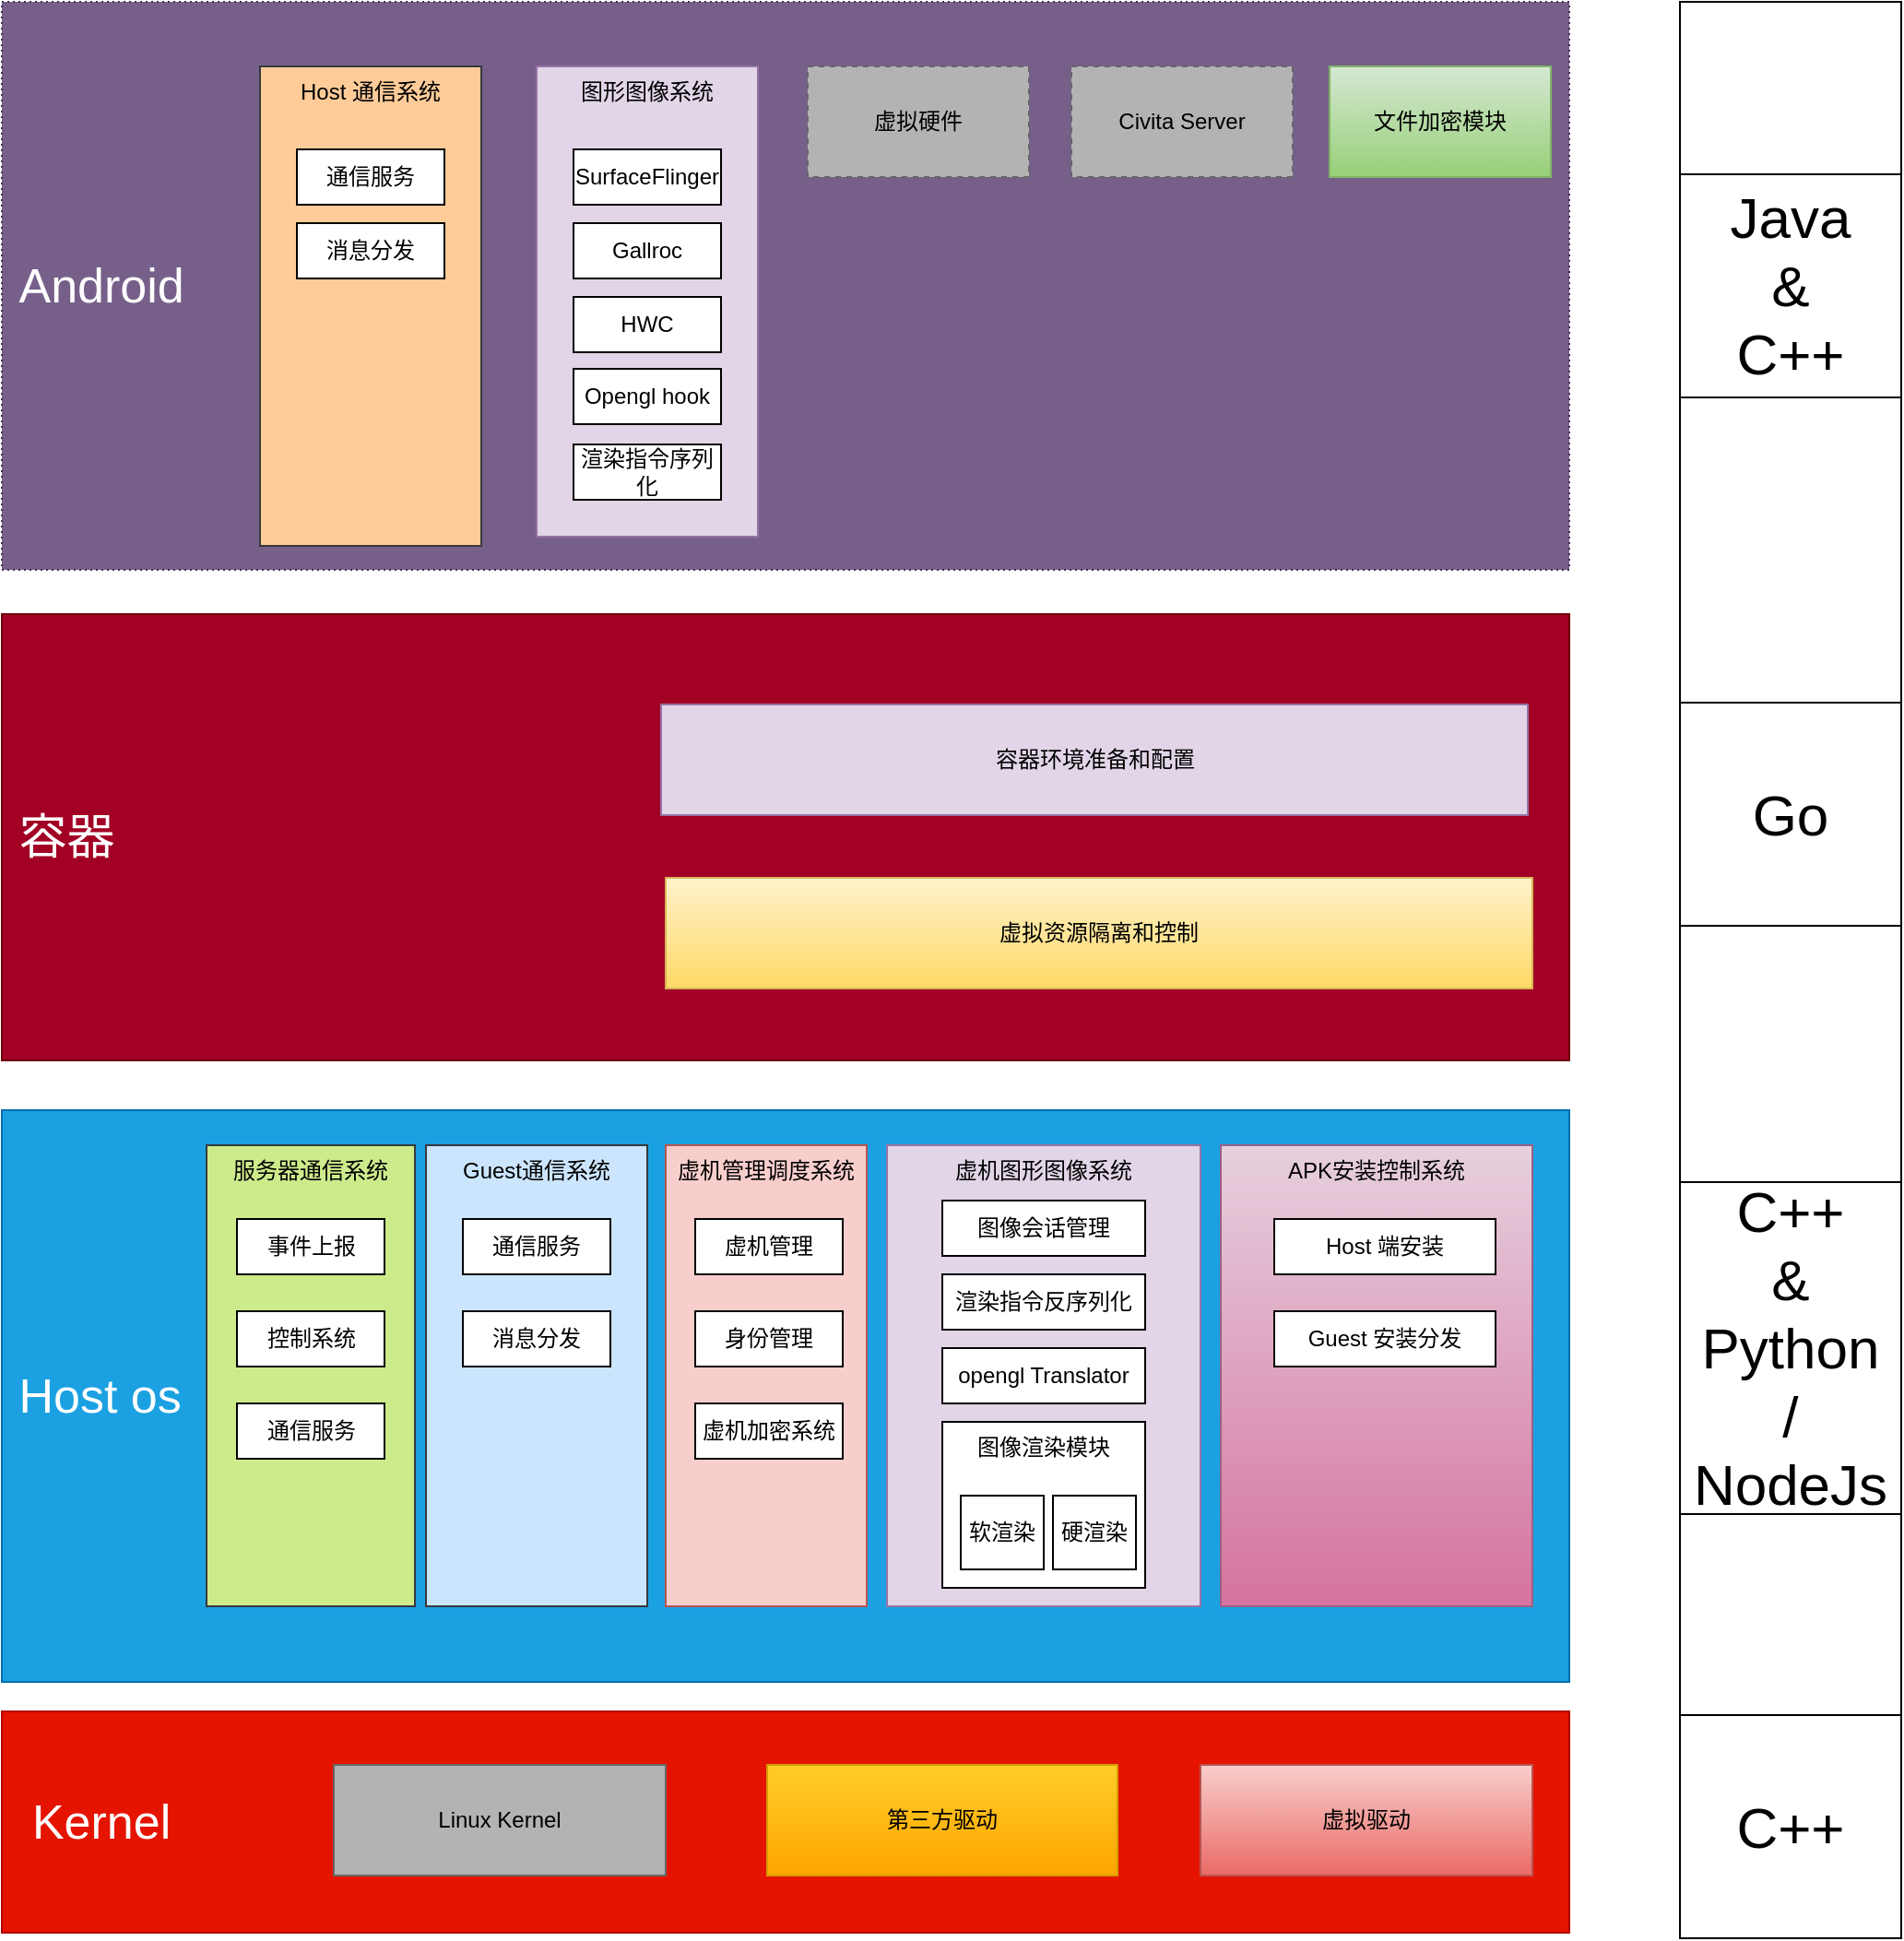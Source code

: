 <mxfile version="14.2.9" type="github">
  <diagram id="prtHgNgQTEPvFCAcTncT" name="Page-1">
    <mxGraphModel dx="1426" dy="890" grid="1" gridSize="10" guides="1" tooltips="1" connect="1" arrows="1" fold="1" page="1" pageScale="1" pageWidth="1100" pageHeight="850" math="0" shadow="0">
      <root>
        <mxCell id="0" />
        <mxCell id="1" parent="0" />
        <mxCell id="uRUTE57Q-J2DXaSNJVPR-22" value="&lt;font style=&quot;font-size: 26px&quot;&gt;&amp;nbsp; Kernel&lt;/font&gt;" style="rounded=0;whiteSpace=wrap;html=1;align=left;fillColor=#e51400;strokeColor=#B20000;fontColor=#ffffff;" parent="1" vertex="1">
          <mxGeometry x="40" y="1017" width="850" height="120" as="geometry" />
        </mxCell>
        <mxCell id="uRUTE57Q-J2DXaSNJVPR-25" value="&lt;span style=&quot;font-size: 26px&quot;&gt;&amp;nbsp;Host os&lt;/span&gt;" style="rounded=0;whiteSpace=wrap;html=1;align=left;fillColor=#1ba1e2;strokeColor=#006EAF;fontColor=#ffffff;" parent="1" vertex="1">
          <mxGeometry x="40" y="691" width="850" height="310" as="geometry" />
        </mxCell>
        <mxCell id="uRUTE57Q-J2DXaSNJVPR-26" value="Linux Kernel" style="rounded=0;whiteSpace=wrap;html=1;gradientColor=#b3b3b3;strokeColor=#666666;fillColor=#B3B3B3;" parent="1" vertex="1">
          <mxGeometry x="220" y="1046" width="180" height="60" as="geometry" />
        </mxCell>
        <mxCell id="uRUTE57Q-J2DXaSNJVPR-27" value="第三方驱动" style="rounded=0;whiteSpace=wrap;html=1;gradientColor=#ffa500;fillColor=#ffcd28;strokeColor=#d79b00;" parent="1" vertex="1">
          <mxGeometry x="455" y="1046" width="190" height="60" as="geometry" />
        </mxCell>
        <mxCell id="uRUTE57Q-J2DXaSNJVPR-28" value="虚拟驱动" style="rounded=0;whiteSpace=wrap;html=1;gradientColor=#ea6b66;fillColor=#f8cecc;strokeColor=#b85450;" parent="1" vertex="1">
          <mxGeometry x="690" y="1046" width="180" height="60" as="geometry" />
        </mxCell>
        <mxCell id="uRUTE57Q-J2DXaSNJVPR-30" value="虚机图形图像系统" style="rounded=0;whiteSpace=wrap;html=1;verticalAlign=top;fillColor=#e1d5e7;strokeColor=#9673a6;" parent="1" vertex="1">
          <mxGeometry x="520" y="710" width="170" height="250" as="geometry" />
        </mxCell>
        <mxCell id="uRUTE57Q-J2DXaSNJVPR-33" value="&lt;span style=&quot;font-size: 26px&quot;&gt;&amp;nbsp;Android&lt;/span&gt;" style="rounded=0;whiteSpace=wrap;html=1;align=left;fillColor=#76608a;strokeColor=#432D57;dashed=1;dashPattern=1 2;fontColor=#ffffff;" parent="1" vertex="1">
          <mxGeometry x="40" y="90" width="850" height="308" as="geometry" />
        </mxCell>
        <mxCell id="uRUTE57Q-J2DXaSNJVPR-34" value="Civita Server" style="rounded=0;whiteSpace=wrap;html=1;labelBackgroundColor=none;dashed=1;gradientColor=#b3b3b3;strokeColor=#666666;fillColor=#B3B3B3;" parent="1" vertex="1">
          <mxGeometry x="620" y="125" width="120" height="60" as="geometry" />
        </mxCell>
        <mxCell id="uRUTE57Q-J2DXaSNJVPR-35" value="虚拟硬件" style="rounded=0;whiteSpace=wrap;html=1;labelBackgroundColor=none;dashed=1;gradientColor=#b3b3b3;strokeColor=#666666;fillColor=#B3B3B3;" parent="1" vertex="1">
          <mxGeometry x="477" y="125" width="120" height="60" as="geometry" />
        </mxCell>
        <mxCell id="uRUTE57Q-J2DXaSNJVPR-36" value="Guest通信系统" style="rounded=0;whiteSpace=wrap;html=1;verticalAlign=top;fillColor=#cce5ff;strokeColor=#36393d;" parent="1" vertex="1">
          <mxGeometry x="270" y="710" width="120" height="250" as="geometry" />
        </mxCell>
        <mxCell id="uRUTE57Q-J2DXaSNJVPR-38" value="APK安装控制系统" style="rounded=0;whiteSpace=wrap;html=1;verticalAlign=top;gradientColor=#d5739d;fillColor=#e6d0de;strokeColor=#996185;" parent="1" vertex="1">
          <mxGeometry x="701" y="710" width="169" height="250" as="geometry" />
        </mxCell>
        <mxCell id="uRUTE57Q-J2DXaSNJVPR-39" value="图形图像系统" style="rounded=0;whiteSpace=wrap;html=1;verticalAlign=top;fillColor=#e1d5e7;strokeColor=#9673a6;" parent="1" vertex="1">
          <mxGeometry x="330" y="125" width="120" height="255" as="geometry" />
        </mxCell>
        <mxCell id="uRUTE57Q-J2DXaSNJVPR-40" value="Host 通信系统" style="rounded=0;whiteSpace=wrap;html=1;verticalAlign=top;fillColor=#ffcc99;strokeColor=#36393d;" parent="1" vertex="1">
          <mxGeometry x="180" y="125" width="120" height="260" as="geometry" />
        </mxCell>
        <mxCell id="uRUTE57Q-J2DXaSNJVPR-42" value="&lt;span style=&quot;font-size: 26px&quot;&gt;&amp;nbsp;容器&lt;/span&gt;" style="rounded=0;whiteSpace=wrap;html=1;align=left;fillColor=#a20025;strokeColor=#6F0000;fontColor=#ffffff;" parent="1" vertex="1">
          <mxGeometry x="40" y="422" width="850" height="242" as="geometry" />
        </mxCell>
        <mxCell id="uRUTE57Q-J2DXaSNJVPR-43" value="虚拟资源隔离和控制" style="rounded=0;whiteSpace=wrap;html=1;gradientColor=#ffd966;fillColor=#fff2cc;strokeColor=#d6b656;" parent="1" vertex="1">
          <mxGeometry x="400" y="565" width="470" height="60" as="geometry" />
        </mxCell>
        <mxCell id="uRUTE57Q-J2DXaSNJVPR-46" value="虚机管理调度系统" style="rounded=0;whiteSpace=wrap;html=1;verticalAlign=top;fillColor=#f8cecc;strokeColor=#b85450;" parent="1" vertex="1">
          <mxGeometry x="400" y="710" width="109" height="250" as="geometry" />
        </mxCell>
        <mxCell id="uRUTE57Q-J2DXaSNJVPR-47" value="服务器通信系统" style="rounded=0;whiteSpace=wrap;html=1;verticalAlign=top;fillColor=#cdeb8b;strokeColor=#36393d;" parent="1" vertex="1">
          <mxGeometry x="151" y="710" width="113" height="250" as="geometry" />
        </mxCell>
        <mxCell id="4JXuSO1Bq_UgXGjO87rY-16" value="事件上报" style="rounded=0;whiteSpace=wrap;html=1;" parent="1" vertex="1">
          <mxGeometry x="167.5" y="750" width="80" height="30" as="geometry" />
        </mxCell>
        <mxCell id="4JXuSO1Bq_UgXGjO87rY-17" value="控制系统" style="rounded=0;whiteSpace=wrap;html=1;" parent="1" vertex="1">
          <mxGeometry x="167.5" y="800" width="80" height="30" as="geometry" />
        </mxCell>
        <mxCell id="4JXuSO1Bq_UgXGjO87rY-18" value="通信服务" style="rounded=0;whiteSpace=wrap;html=1;" parent="1" vertex="1">
          <mxGeometry x="290" y="750" width="80" height="30" as="geometry" />
        </mxCell>
        <mxCell id="4JXuSO1Bq_UgXGjO87rY-19" value="消息分发" style="rounded=0;whiteSpace=wrap;html=1;" parent="1" vertex="1">
          <mxGeometry x="290" y="800" width="80" height="30" as="geometry" />
        </mxCell>
        <mxCell id="4JXuSO1Bq_UgXGjO87rY-20" value="虚机管理" style="rounded=0;whiteSpace=wrap;html=1;" parent="1" vertex="1">
          <mxGeometry x="416" y="750" width="80" height="30" as="geometry" />
        </mxCell>
        <mxCell id="4JXuSO1Bq_UgXGjO87rY-21" value="通信服务" style="rounded=0;whiteSpace=wrap;html=1;" parent="1" vertex="1">
          <mxGeometry x="167.5" y="850" width="80" height="30" as="geometry" />
        </mxCell>
        <mxCell id="4JXuSO1Bq_UgXGjO87rY-22" value="渲染指令反序列化" style="rounded=0;whiteSpace=wrap;html=1;" parent="1" vertex="1">
          <mxGeometry x="550" y="780" width="110" height="30" as="geometry" />
        </mxCell>
        <mxCell id="4JXuSO1Bq_UgXGjO87rY-24" value="opengl Translator" style="rounded=0;whiteSpace=wrap;html=1;" parent="1" vertex="1">
          <mxGeometry x="550" y="820" width="110" height="30" as="geometry" />
        </mxCell>
        <mxCell id="4JXuSO1Bq_UgXGjO87rY-26" value="图像会话管理" style="rounded=0;whiteSpace=wrap;html=1;" parent="1" vertex="1">
          <mxGeometry x="550" y="740" width="110" height="30" as="geometry" />
        </mxCell>
        <mxCell id="4JXuSO1Bq_UgXGjO87rY-27" value="图像渲染模块" style="rounded=0;whiteSpace=wrap;html=1;verticalAlign=top;" parent="1" vertex="1">
          <mxGeometry x="550" y="860" width="110" height="90" as="geometry" />
        </mxCell>
        <mxCell id="4JXuSO1Bq_UgXGjO87rY-28" value="Host 端安装" style="rounded=0;whiteSpace=wrap;html=1;" parent="1" vertex="1">
          <mxGeometry x="730" y="750" width="120" height="30" as="geometry" />
        </mxCell>
        <mxCell id="4JXuSO1Bq_UgXGjO87rY-29" value="身份管理" style="rounded=0;whiteSpace=wrap;html=1;" parent="1" vertex="1">
          <mxGeometry x="416" y="800" width="80" height="30" as="geometry" />
        </mxCell>
        <mxCell id="4JXuSO1Bq_UgXGjO87rY-32" value="Guest 安装分发" style="rounded=0;whiteSpace=wrap;html=1;" parent="1" vertex="1">
          <mxGeometry x="730" y="800" width="120" height="30" as="geometry" />
        </mxCell>
        <mxCell id="4JXuSO1Bq_UgXGjO87rY-40" value="软渲染" style="rounded=0;whiteSpace=wrap;html=1;" parent="1" vertex="1">
          <mxGeometry x="560" y="900" width="45" height="40" as="geometry" />
        </mxCell>
        <mxCell id="4JXuSO1Bq_UgXGjO87rY-41" value="硬渲染" style="rounded=0;whiteSpace=wrap;html=1;" parent="1" vertex="1">
          <mxGeometry x="610" y="900" width="45" height="40" as="geometry" />
        </mxCell>
        <mxCell id="4JXuSO1Bq_UgXGjO87rY-42" value="虚机加密系统" style="rounded=0;whiteSpace=wrap;html=1;" parent="1" vertex="1">
          <mxGeometry x="416" y="850" width="80" height="30" as="geometry" />
        </mxCell>
        <mxCell id="4JXuSO1Bq_UgXGjO87rY-43" value="文件加密模块" style="rounded=0;whiteSpace=wrap;html=1;gradientColor=#97d077;fillColor=#d5e8d4;strokeColor=#82b366;" parent="1" vertex="1">
          <mxGeometry x="760" y="125" width="120" height="60" as="geometry" />
        </mxCell>
        <mxCell id="4JXuSO1Bq_UgXGjO87rY-44" value="通信服务" style="rounded=0;whiteSpace=wrap;html=1;" parent="1" vertex="1">
          <mxGeometry x="200" y="170" width="80" height="30" as="geometry" />
        </mxCell>
        <mxCell id="4JXuSO1Bq_UgXGjO87rY-45" value="消息分发" style="rounded=0;whiteSpace=wrap;html=1;" parent="1" vertex="1">
          <mxGeometry x="200" y="210" width="80" height="30" as="geometry" />
        </mxCell>
        <mxCell id="4JXuSO1Bq_UgXGjO87rY-46" value="SurfaceFlinger" style="rounded=0;whiteSpace=wrap;html=1;" parent="1" vertex="1">
          <mxGeometry x="350" y="170" width="80" height="30" as="geometry" />
        </mxCell>
        <mxCell id="4JXuSO1Bq_UgXGjO87rY-47" value="Gallroc" style="rounded=0;whiteSpace=wrap;html=1;" parent="1" vertex="1">
          <mxGeometry x="350" y="210" width="80" height="30" as="geometry" />
        </mxCell>
        <mxCell id="4JXuSO1Bq_UgXGjO87rY-48" value="HWC" style="rounded=0;whiteSpace=wrap;html=1;" parent="1" vertex="1">
          <mxGeometry x="350" y="250" width="80" height="30" as="geometry" />
        </mxCell>
        <mxCell id="4JXuSO1Bq_UgXGjO87rY-49" value="Opengl hook" style="rounded=0;whiteSpace=wrap;html=1;" parent="1" vertex="1">
          <mxGeometry x="350" y="289" width="80" height="30" as="geometry" />
        </mxCell>
        <mxCell id="4JXuSO1Bq_UgXGjO87rY-50" value="渲染指令序列化" style="rounded=0;whiteSpace=wrap;html=1;" parent="1" vertex="1">
          <mxGeometry x="350" y="330" width="80" height="30" as="geometry" />
        </mxCell>
        <mxCell id="Zp0K--yBvD5XgPpYUhj5-1" value="容器环境准备和配置" style="rounded=0;whiteSpace=wrap;html=1;fillColor=#e1d5e7;strokeColor=#9673a6;" vertex="1" parent="1">
          <mxGeometry x="397.5" y="471" width="470" height="60" as="geometry" />
        </mxCell>
        <mxCell id="Zp0K--yBvD5XgPpYUhj5-3" value="" style="rounded=0;whiteSpace=wrap;html=1;" vertex="1" parent="1">
          <mxGeometry x="950" y="90" width="120" height="1050" as="geometry" />
        </mxCell>
        <mxCell id="Zp0K--yBvD5XgPpYUhj5-4" value="Java&lt;br&gt;&amp;amp;&lt;br&gt;C++" style="rounded=0;whiteSpace=wrap;html=1;fontSize=31;" vertex="1" parent="1">
          <mxGeometry x="950" y="183.5" width="120" height="121" as="geometry" />
        </mxCell>
        <mxCell id="Zp0K--yBvD5XgPpYUhj5-5" value="C++&lt;br&gt;&amp;amp;&lt;br&gt;Python&lt;br&gt;/&lt;br&gt;NodeJs" style="rounded=0;whiteSpace=wrap;html=1;fontSize=31;" vertex="1" parent="1">
          <mxGeometry x="950" y="730" width="120" height="180" as="geometry" />
        </mxCell>
        <mxCell id="Zp0K--yBvD5XgPpYUhj5-6" value="Go" style="rounded=0;whiteSpace=wrap;html=1;fontSize=31;" vertex="1" parent="1">
          <mxGeometry x="950" y="470" width="120" height="121" as="geometry" />
        </mxCell>
        <mxCell id="Zp0K--yBvD5XgPpYUhj5-7" value="C++" style="rounded=0;whiteSpace=wrap;html=1;fontSize=31;" vertex="1" parent="1">
          <mxGeometry x="950" y="1019" width="120" height="121" as="geometry" />
        </mxCell>
      </root>
    </mxGraphModel>
  </diagram>
</mxfile>
